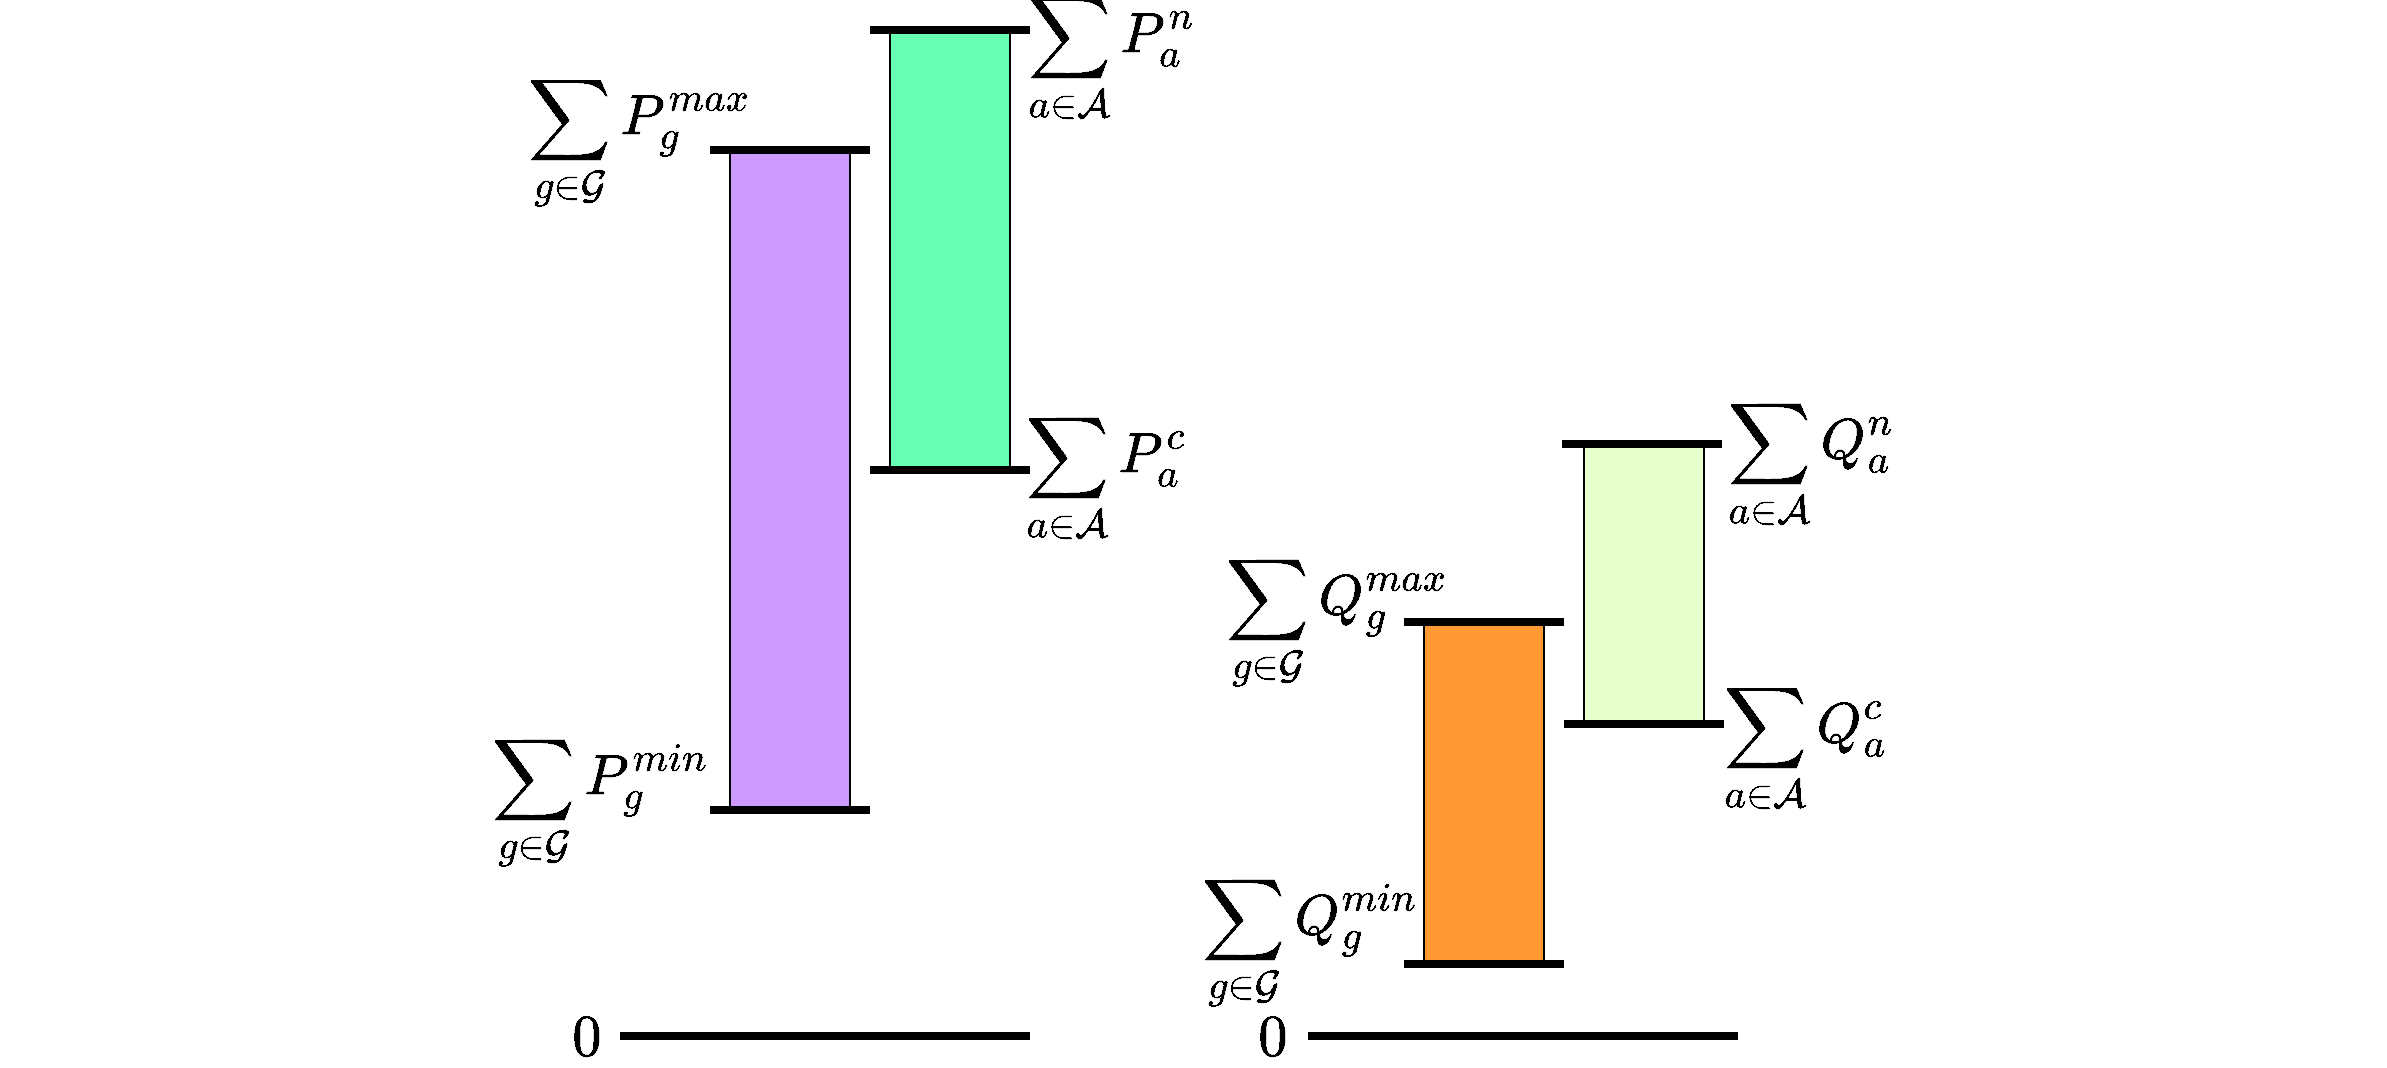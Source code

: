 <mxfile version="24.6.4" type="device">
  <diagram name="Page-1" id="bTtyzCqTs-vy3DoWyehP">
    <mxGraphModel dx="1050" dy="621" grid="1" gridSize="10" guides="1" tooltips="1" connect="1" arrows="1" fold="1" page="1" pageScale="1" pageWidth="1100" pageHeight="850" math="1" shadow="0">
      <root>
        <mxCell id="0" />
        <mxCell id="1" parent="0" />
        <mxCell id="i1ACQIUt5gywTmmsqVxy-4" value="" style="rounded=0;whiteSpace=wrap;html=1;fillColor=#CC99FF;strokeColor=default;" parent="1" vertex="1">
          <mxGeometry x="300" y="172" width="60" height="330" as="geometry" />
        </mxCell>
        <mxCell id="i1ACQIUt5gywTmmsqVxy-5" value="" style="rounded=0;whiteSpace=wrap;html=1;fillColor=#66FFB3;strokeColor=default;" parent="1" vertex="1">
          <mxGeometry x="380" y="112" width="60" height="220" as="geometry" />
        </mxCell>
        <mxCell id="i1ACQIUt5gywTmmsqVxy-6" value="" style="endArrow=none;html=1;rounded=0;strokeWidth=4;" parent="1" edge="1">
          <mxGeometry width="50" height="50" relative="1" as="geometry">
            <mxPoint x="290" y="172" as="sourcePoint" />
            <mxPoint x="370" y="172" as="targetPoint" />
          </mxGeometry>
        </mxCell>
        <mxCell id="i1ACQIUt5gywTmmsqVxy-7" value="" style="endArrow=none;html=1;rounded=0;strokeWidth=4;" parent="1" edge="1">
          <mxGeometry width="50" height="50" relative="1" as="geometry">
            <mxPoint x="290" y="502" as="sourcePoint" />
            <mxPoint x="370" y="502" as="targetPoint" />
          </mxGeometry>
        </mxCell>
        <mxCell id="i1ACQIUt5gywTmmsqVxy-8" value="" style="endArrow=none;html=1;rounded=0;strokeWidth=4;" parent="1" edge="1">
          <mxGeometry width="50" height="50" relative="1" as="geometry">
            <mxPoint x="370" y="112" as="sourcePoint" />
            <mxPoint x="450" y="112" as="targetPoint" />
          </mxGeometry>
        </mxCell>
        <mxCell id="i1ACQIUt5gywTmmsqVxy-9" value="" style="endArrow=none;html=1;rounded=0;strokeWidth=4;" parent="1" edge="1">
          <mxGeometry width="50" height="50" relative="1" as="geometry">
            <mxPoint x="370" y="332" as="sourcePoint" />
            <mxPoint x="450" y="332" as="targetPoint" />
          </mxGeometry>
        </mxCell>
        <mxCell id="i1ACQIUt5gywTmmsqVxy-10" value="" style="rounded=0;whiteSpace=wrap;html=1;fillColor=#FF9933;strokeColor=default;" parent="1" vertex="1">
          <mxGeometry x="647" y="409" width="60" height="170" as="geometry" />
        </mxCell>
        <mxCell id="i1ACQIUt5gywTmmsqVxy-11" value="" style="rounded=0;whiteSpace=wrap;html=1;fillColor=#E6FFCC;strokeColor=default;" parent="1" vertex="1">
          <mxGeometry x="727" y="319" width="60" height="140" as="geometry" />
        </mxCell>
        <mxCell id="i1ACQIUt5gywTmmsqVxy-12" value="" style="endArrow=none;html=1;rounded=0;strokeWidth=4;" parent="1" edge="1">
          <mxGeometry width="50" height="50" relative="1" as="geometry">
            <mxPoint x="637" y="408" as="sourcePoint" />
            <mxPoint x="717" y="408" as="targetPoint" />
          </mxGeometry>
        </mxCell>
        <mxCell id="i1ACQIUt5gywTmmsqVxy-13" value="" style="endArrow=none;html=1;rounded=0;strokeWidth=4;" parent="1" edge="1">
          <mxGeometry width="50" height="50" relative="1" as="geometry">
            <mxPoint x="637" y="579" as="sourcePoint" />
            <mxPoint x="717" y="579" as="targetPoint" />
          </mxGeometry>
        </mxCell>
        <mxCell id="i1ACQIUt5gywTmmsqVxy-14" value="" style="endArrow=none;html=1;rounded=0;strokeWidth=4;" parent="1" edge="1">
          <mxGeometry width="50" height="50" relative="1" as="geometry">
            <mxPoint x="717" y="459" as="sourcePoint" />
            <mxPoint x="797" y="459" as="targetPoint" />
          </mxGeometry>
        </mxCell>
        <mxCell id="i1ACQIUt5gywTmmsqVxy-15" value="" style="endArrow=none;html=1;rounded=0;strokeWidth=4;" parent="1" edge="1">
          <mxGeometry width="50" height="50" relative="1" as="geometry">
            <mxPoint x="716" y="319" as="sourcePoint" />
            <mxPoint x="796" y="319" as="targetPoint" />
          </mxGeometry>
        </mxCell>
        <mxCell id="i1ACQIUt5gywTmmsqVxy-16" value="$$\sum_{g\in\mathbb{\mathcal{G}}}P_{g}^{\textit{max}}$$" style="text;html=1;align=center;verticalAlign=middle;whiteSpace=wrap;rounded=0;fontSize=24;" parent="1" vertex="1">
          <mxGeometry x="220" y="140" width="70" height="60" as="geometry" />
        </mxCell>
        <mxCell id="i1ACQIUt5gywTmmsqVxy-17" value="$$\sum_{g\in\mathbb{\mathcal{G}}}P_{g}^{\textit{min}}$$" style="text;html=1;align=center;verticalAlign=middle;whiteSpace=wrap;rounded=0;fontSize=24;" parent="1" vertex="1">
          <mxGeometry x="200" y="470" width="70" height="60" as="geometry" />
        </mxCell>
        <mxCell id="i1ACQIUt5gywTmmsqVxy-18" value="$$\sum_{a\in\mathbb{\mathcal{A}}}P_{a}^{\textit{n}}$$" style="text;html=1;align=center;verticalAlign=middle;whiteSpace=wrap;rounded=0;fontSize=24;" parent="1" vertex="1">
          <mxGeometry x="453" y="97" width="75" height="60" as="geometry" />
        </mxCell>
        <mxCell id="i1ACQIUt5gywTmmsqVxy-19" value="$$\sum_{a\in\mathbb{\mathcal{A}}}P_{a}^{\textit{c}}$$" style="text;html=1;align=center;verticalAlign=middle;whiteSpace=wrap;rounded=0;fontSize=24;" parent="1" vertex="1">
          <mxGeometry x="452.5" y="307" width="70" height="60" as="geometry" />
        </mxCell>
        <mxCell id="i1ACQIUt5gywTmmsqVxy-20" value="$$\sum_{g\in\mathbb{\mathcal{G}}}Q_{g}^{\textit{max}}$$" style="text;html=1;align=center;verticalAlign=middle;whiteSpace=wrap;rounded=0;fontSize=24;" parent="1" vertex="1">
          <mxGeometry x="569" y="380" width="70" height="60" as="geometry" />
        </mxCell>
        <mxCell id="i1ACQIUt5gywTmmsqVxy-21" value="$$\sum_{g\in\mathbb{\mathcal{G}}}Q_{g}^{\textit{min}}$$" style="text;html=1;align=center;verticalAlign=middle;whiteSpace=wrap;rounded=0;fontSize=24;" parent="1" vertex="1">
          <mxGeometry x="555" y="540" width="70" height="60" as="geometry" />
        </mxCell>
        <mxCell id="i1ACQIUt5gywTmmsqVxy-23" value="$$\sum_{a\in\mathbb{\mathcal{A}}}Q_{a}^{\textit{n}}$$" style="text;html=1;align=center;verticalAlign=middle;whiteSpace=wrap;rounded=0;fontSize=24;" parent="1" vertex="1">
          <mxGeometry x="803" y="300" width="75" height="60" as="geometry" />
        </mxCell>
        <mxCell id="i1ACQIUt5gywTmmsqVxy-24" value="$$\sum_{a\in\mathbb{\mathcal{A}}}Q_{a}^{\textit{c}}$$" style="text;html=1;align=center;verticalAlign=middle;whiteSpace=wrap;rounded=0;fontSize=24;" parent="1" vertex="1">
          <mxGeometry x="803" y="442" width="70" height="60" as="geometry" />
        </mxCell>
        <mxCell id="i1ACQIUt5gywTmmsqVxy-26" value="" style="endArrow=none;html=1;rounded=0;strokeWidth=4;" parent="1" source="i1ACQIUt5gywTmmsqVxy-27" edge="1">
          <mxGeometry width="50" height="50" relative="1" as="geometry">
            <mxPoint x="270" y="614.5" as="sourcePoint" />
            <mxPoint x="450" y="615" as="targetPoint" />
          </mxGeometry>
        </mxCell>
        <mxCell id="i1ACQIUt5gywTmmsqVxy-27" value="$$0$$" style="text;html=1;align=center;verticalAlign=middle;whiteSpace=wrap;rounded=0;fontSize=25;" parent="1" vertex="1">
          <mxGeometry x="212" y="600" width="33" height="30" as="geometry" />
        </mxCell>
        <mxCell id="i1ACQIUt5gywTmmsqVxy-28" value="" style="endArrow=none;html=1;rounded=0;strokeWidth=4;" parent="1" edge="1">
          <mxGeometry width="50" height="50" relative="1" as="geometry">
            <mxPoint x="589" y="615" as="sourcePoint" />
            <mxPoint x="804" y="615" as="targetPoint" />
          </mxGeometry>
        </mxCell>
        <mxCell id="i1ACQIUt5gywTmmsqVxy-29" value="$$0$$" style="text;html=1;align=center;verticalAlign=middle;whiteSpace=wrap;rounded=0;fontSize=25;" parent="1" vertex="1">
          <mxGeometry x="555" y="600" width="33" height="30" as="geometry" />
        </mxCell>
      </root>
    </mxGraphModel>
  </diagram>
</mxfile>
